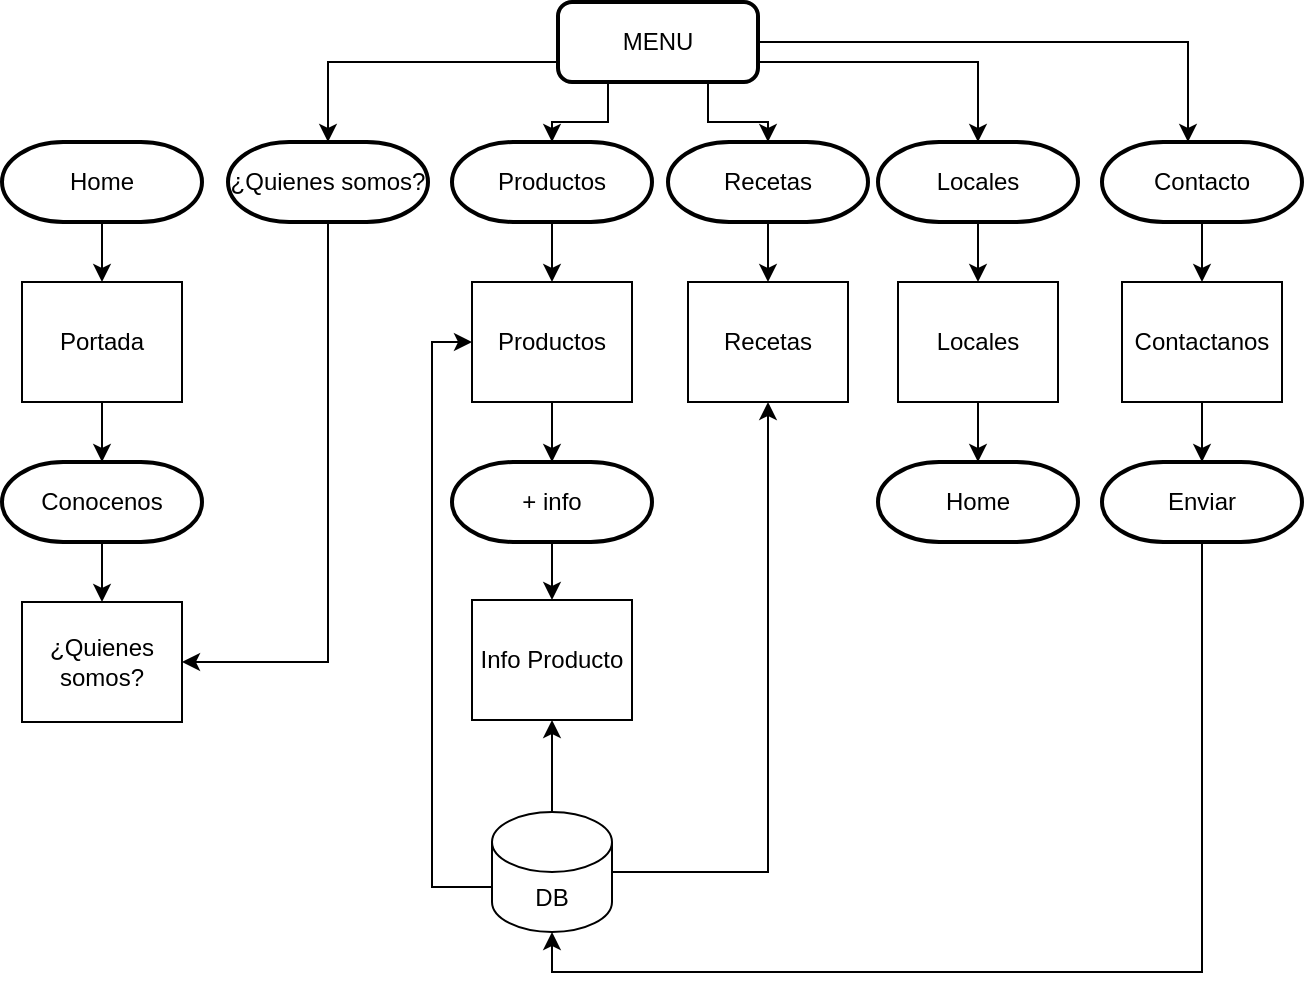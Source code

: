 <mxfile version="21.1.1" type="device">
  <diagram name="Vinculaciones" id="GEaRxirHumpqx2PbpA9e">
    <mxGraphModel dx="880" dy="427" grid="1" gridSize="10" guides="1" tooltips="1" connect="1" arrows="1" fold="1" page="1" pageScale="1" pageWidth="827" pageHeight="1169" math="0" shadow="0">
      <root>
        <mxCell id="0" />
        <mxCell id="1" parent="0" />
        <mxCell id="FT5fLiSWkkRm_XA5drMh-9" style="edgeStyle=orthogonalEdgeStyle;rounded=0;orthogonalLoop=1;jettySize=auto;html=1;exitX=0.25;exitY=1;exitDx=0;exitDy=0;entryX=0.5;entryY=0;entryDx=0;entryDy=0;entryPerimeter=0;" edge="1" parent="1" source="FT5fLiSWkkRm_XA5drMh-1" target="FT5fLiSWkkRm_XA5drMh-4">
          <mxGeometry relative="1" as="geometry" />
        </mxCell>
        <mxCell id="FT5fLiSWkkRm_XA5drMh-10" style="edgeStyle=orthogonalEdgeStyle;rounded=0;orthogonalLoop=1;jettySize=auto;html=1;exitX=1;exitY=0.5;exitDx=0;exitDy=0;entryX=0.43;entryY=0;entryDx=0;entryDy=0;entryPerimeter=0;" edge="1" parent="1" source="FT5fLiSWkkRm_XA5drMh-1" target="FT5fLiSWkkRm_XA5drMh-6">
          <mxGeometry relative="1" as="geometry" />
        </mxCell>
        <mxCell id="FT5fLiSWkkRm_XA5drMh-11" style="edgeStyle=orthogonalEdgeStyle;rounded=0;orthogonalLoop=1;jettySize=auto;html=1;exitX=1;exitY=0.75;exitDx=0;exitDy=0;entryX=0.5;entryY=0;entryDx=0;entryDy=0;entryPerimeter=0;" edge="1" parent="1" source="FT5fLiSWkkRm_XA5drMh-1" target="FT5fLiSWkkRm_XA5drMh-5">
          <mxGeometry relative="1" as="geometry" />
        </mxCell>
        <mxCell id="FT5fLiSWkkRm_XA5drMh-12" style="edgeStyle=orthogonalEdgeStyle;rounded=0;orthogonalLoop=1;jettySize=auto;html=1;exitX=0;exitY=0.75;exitDx=0;exitDy=0;entryX=0.5;entryY=0;entryDx=0;entryDy=0;entryPerimeter=0;" edge="1" parent="1" source="FT5fLiSWkkRm_XA5drMh-1" target="FT5fLiSWkkRm_XA5drMh-3">
          <mxGeometry relative="1" as="geometry" />
        </mxCell>
        <mxCell id="FT5fLiSWkkRm_XA5drMh-39" style="edgeStyle=orthogonalEdgeStyle;rounded=0;orthogonalLoop=1;jettySize=auto;html=1;exitX=0.75;exitY=1;exitDx=0;exitDy=0;entryX=0.5;entryY=0;entryDx=0;entryDy=0;entryPerimeter=0;" edge="1" parent="1" source="FT5fLiSWkkRm_XA5drMh-1" target="FT5fLiSWkkRm_XA5drMh-38">
          <mxGeometry relative="1" as="geometry" />
        </mxCell>
        <mxCell id="FT5fLiSWkkRm_XA5drMh-1" value="MENU" style="rounded=1;whiteSpace=wrap;html=1;absoluteArcSize=1;arcSize=14;strokeWidth=2;" vertex="1" parent="1">
          <mxGeometry x="375" y="40" width="100" height="40" as="geometry" />
        </mxCell>
        <mxCell id="FT5fLiSWkkRm_XA5drMh-16" value="" style="edgeStyle=orthogonalEdgeStyle;rounded=0;orthogonalLoop=1;jettySize=auto;html=1;" edge="1" parent="1" source="FT5fLiSWkkRm_XA5drMh-2" target="FT5fLiSWkkRm_XA5drMh-13">
          <mxGeometry relative="1" as="geometry" />
        </mxCell>
        <mxCell id="FT5fLiSWkkRm_XA5drMh-2" value="Home" style="strokeWidth=2;html=1;shape=mxgraph.flowchart.terminator;whiteSpace=wrap;" vertex="1" parent="1">
          <mxGeometry x="97" y="110" width="100" height="40" as="geometry" />
        </mxCell>
        <mxCell id="FT5fLiSWkkRm_XA5drMh-20" style="edgeStyle=orthogonalEdgeStyle;rounded=0;orthogonalLoop=1;jettySize=auto;html=1;entryX=1;entryY=0.5;entryDx=0;entryDy=0;exitX=0.5;exitY=1;exitDx=0;exitDy=0;exitPerimeter=0;" edge="1" parent="1" source="FT5fLiSWkkRm_XA5drMh-3" target="FT5fLiSWkkRm_XA5drMh-18">
          <mxGeometry relative="1" as="geometry" />
        </mxCell>
        <mxCell id="FT5fLiSWkkRm_XA5drMh-3" value="¿Quienes somos?" style="strokeWidth=2;html=1;shape=mxgraph.flowchart.terminator;whiteSpace=wrap;" vertex="1" parent="1">
          <mxGeometry x="210" y="110" width="100" height="40" as="geometry" />
        </mxCell>
        <mxCell id="FT5fLiSWkkRm_XA5drMh-22" value="" style="edgeStyle=orthogonalEdgeStyle;rounded=0;orthogonalLoop=1;jettySize=auto;html=1;" edge="1" parent="1" source="FT5fLiSWkkRm_XA5drMh-4" target="FT5fLiSWkkRm_XA5drMh-21">
          <mxGeometry relative="1" as="geometry" />
        </mxCell>
        <mxCell id="FT5fLiSWkkRm_XA5drMh-4" value="Productos" style="strokeWidth=2;html=1;shape=mxgraph.flowchart.terminator;whiteSpace=wrap;" vertex="1" parent="1">
          <mxGeometry x="322" y="110" width="100" height="40" as="geometry" />
        </mxCell>
        <mxCell id="FT5fLiSWkkRm_XA5drMh-27" value="" style="edgeStyle=orthogonalEdgeStyle;rounded=0;orthogonalLoop=1;jettySize=auto;html=1;" edge="1" parent="1" source="FT5fLiSWkkRm_XA5drMh-5" target="FT5fLiSWkkRm_XA5drMh-24">
          <mxGeometry relative="1" as="geometry" />
        </mxCell>
        <mxCell id="FT5fLiSWkkRm_XA5drMh-5" value="Locales" style="strokeWidth=2;html=1;shape=mxgraph.flowchart.terminator;whiteSpace=wrap;" vertex="1" parent="1">
          <mxGeometry x="535" y="110" width="100" height="40" as="geometry" />
        </mxCell>
        <mxCell id="FT5fLiSWkkRm_XA5drMh-26" value="" style="edgeStyle=orthogonalEdgeStyle;rounded=0;orthogonalLoop=1;jettySize=auto;html=1;" edge="1" parent="1" source="FT5fLiSWkkRm_XA5drMh-6" target="FT5fLiSWkkRm_XA5drMh-25">
          <mxGeometry relative="1" as="geometry" />
        </mxCell>
        <mxCell id="FT5fLiSWkkRm_XA5drMh-6" value="Contacto" style="strokeWidth=2;html=1;shape=mxgraph.flowchart.terminator;whiteSpace=wrap;" vertex="1" parent="1">
          <mxGeometry x="647" y="110" width="100" height="40" as="geometry" />
        </mxCell>
        <mxCell id="FT5fLiSWkkRm_XA5drMh-17" value="" style="edgeStyle=orthogonalEdgeStyle;rounded=0;orthogonalLoop=1;jettySize=auto;html=1;" edge="1" parent="1" source="FT5fLiSWkkRm_XA5drMh-13" target="FT5fLiSWkkRm_XA5drMh-14">
          <mxGeometry relative="1" as="geometry" />
        </mxCell>
        <mxCell id="FT5fLiSWkkRm_XA5drMh-13" value="Portada" style="rounded=0;whiteSpace=wrap;html=1;" vertex="1" parent="1">
          <mxGeometry x="107" y="180" width="80" height="60" as="geometry" />
        </mxCell>
        <mxCell id="FT5fLiSWkkRm_XA5drMh-19" value="" style="edgeStyle=orthogonalEdgeStyle;rounded=0;orthogonalLoop=1;jettySize=auto;html=1;" edge="1" parent="1" source="FT5fLiSWkkRm_XA5drMh-14" target="FT5fLiSWkkRm_XA5drMh-18">
          <mxGeometry relative="1" as="geometry" />
        </mxCell>
        <mxCell id="FT5fLiSWkkRm_XA5drMh-14" value="Conocenos" style="strokeWidth=2;html=1;shape=mxgraph.flowchart.terminator;whiteSpace=wrap;" vertex="1" parent="1">
          <mxGeometry x="97" y="270" width="100" height="40" as="geometry" />
        </mxCell>
        <mxCell id="FT5fLiSWkkRm_XA5drMh-18" value="¿Quienes somos?" style="rounded=0;whiteSpace=wrap;html=1;" vertex="1" parent="1">
          <mxGeometry x="107" y="340" width="80" height="60" as="geometry" />
        </mxCell>
        <mxCell id="FT5fLiSWkkRm_XA5drMh-29" value="" style="edgeStyle=orthogonalEdgeStyle;rounded=0;orthogonalLoop=1;jettySize=auto;html=1;" edge="1" parent="1" source="FT5fLiSWkkRm_XA5drMh-21" target="FT5fLiSWkkRm_XA5drMh-28">
          <mxGeometry relative="1" as="geometry" />
        </mxCell>
        <mxCell id="FT5fLiSWkkRm_XA5drMh-21" value="Productos" style="rounded=0;whiteSpace=wrap;html=1;" vertex="1" parent="1">
          <mxGeometry x="332" y="180" width="80" height="60" as="geometry" />
        </mxCell>
        <mxCell id="FT5fLiSWkkRm_XA5drMh-33" style="edgeStyle=orthogonalEdgeStyle;rounded=0;orthogonalLoop=1;jettySize=auto;html=1;exitX=0;exitY=0;exitDx=0;exitDy=37.5;exitPerimeter=0;entryX=0;entryY=0.5;entryDx=0;entryDy=0;" edge="1" parent="1" source="FT5fLiSWkkRm_XA5drMh-23" target="FT5fLiSWkkRm_XA5drMh-21">
          <mxGeometry relative="1" as="geometry" />
        </mxCell>
        <mxCell id="FT5fLiSWkkRm_XA5drMh-35" value="" style="edgeStyle=orthogonalEdgeStyle;rounded=0;orthogonalLoop=1;jettySize=auto;html=1;" edge="1" parent="1" source="FT5fLiSWkkRm_XA5drMh-23" target="FT5fLiSWkkRm_XA5drMh-30">
          <mxGeometry relative="1" as="geometry" />
        </mxCell>
        <mxCell id="FT5fLiSWkkRm_XA5drMh-42" style="edgeStyle=orthogonalEdgeStyle;rounded=0;orthogonalLoop=1;jettySize=auto;html=1;exitX=1;exitY=0.5;exitDx=0;exitDy=0;exitPerimeter=0;entryX=0.5;entryY=1;entryDx=0;entryDy=0;" edge="1" parent="1" source="FT5fLiSWkkRm_XA5drMh-23" target="FT5fLiSWkkRm_XA5drMh-40">
          <mxGeometry relative="1" as="geometry" />
        </mxCell>
        <mxCell id="FT5fLiSWkkRm_XA5drMh-23" value="DB" style="shape=cylinder3;whiteSpace=wrap;html=1;boundedLbl=1;backgroundOutline=1;size=15;" vertex="1" parent="1">
          <mxGeometry x="342" y="445" width="60" height="60" as="geometry" />
        </mxCell>
        <mxCell id="FT5fLiSWkkRm_XA5drMh-44" value="" style="edgeStyle=orthogonalEdgeStyle;rounded=0;orthogonalLoop=1;jettySize=auto;html=1;" edge="1" parent="1" source="FT5fLiSWkkRm_XA5drMh-24" target="FT5fLiSWkkRm_XA5drMh-43">
          <mxGeometry relative="1" as="geometry" />
        </mxCell>
        <mxCell id="FT5fLiSWkkRm_XA5drMh-24" value="Locales" style="rounded=0;whiteSpace=wrap;html=1;" vertex="1" parent="1">
          <mxGeometry x="545" y="180" width="80" height="60" as="geometry" />
        </mxCell>
        <mxCell id="FT5fLiSWkkRm_XA5drMh-32" style="edgeStyle=orthogonalEdgeStyle;rounded=0;orthogonalLoop=1;jettySize=auto;html=1;exitX=0.5;exitY=1;exitDx=0;exitDy=0;exitPerimeter=0;entryX=0.5;entryY=1;entryDx=0;entryDy=0;entryPerimeter=0;" edge="1" parent="1" source="FT5fLiSWkkRm_XA5drMh-36" target="FT5fLiSWkkRm_XA5drMh-23">
          <mxGeometry relative="1" as="geometry">
            <mxPoint x="430" y="483" as="targetPoint" />
          </mxGeometry>
        </mxCell>
        <mxCell id="FT5fLiSWkkRm_XA5drMh-37" value="" style="edgeStyle=orthogonalEdgeStyle;rounded=0;orthogonalLoop=1;jettySize=auto;html=1;" edge="1" parent="1" source="FT5fLiSWkkRm_XA5drMh-25" target="FT5fLiSWkkRm_XA5drMh-36">
          <mxGeometry relative="1" as="geometry" />
        </mxCell>
        <mxCell id="FT5fLiSWkkRm_XA5drMh-25" value="Contactanos" style="rounded=0;whiteSpace=wrap;html=1;" vertex="1" parent="1">
          <mxGeometry x="657" y="180" width="80" height="60" as="geometry" />
        </mxCell>
        <mxCell id="FT5fLiSWkkRm_XA5drMh-34" style="edgeStyle=orthogonalEdgeStyle;rounded=0;orthogonalLoop=1;jettySize=auto;html=1;exitX=0.5;exitY=1;exitDx=0;exitDy=0;exitPerimeter=0;entryX=0.5;entryY=0;entryDx=0;entryDy=0;" edge="1" parent="1" source="FT5fLiSWkkRm_XA5drMh-28" target="FT5fLiSWkkRm_XA5drMh-30">
          <mxGeometry relative="1" as="geometry" />
        </mxCell>
        <mxCell id="FT5fLiSWkkRm_XA5drMh-28" value="+ info" style="strokeWidth=2;html=1;shape=mxgraph.flowchart.terminator;whiteSpace=wrap;" vertex="1" parent="1">
          <mxGeometry x="322" y="270" width="100" height="40" as="geometry" />
        </mxCell>
        <mxCell id="FT5fLiSWkkRm_XA5drMh-30" value="Info Producto" style="rounded=0;whiteSpace=wrap;html=1;" vertex="1" parent="1">
          <mxGeometry x="332" y="339" width="80" height="60" as="geometry" />
        </mxCell>
        <mxCell id="FT5fLiSWkkRm_XA5drMh-36" value="Enviar" style="strokeWidth=2;html=1;shape=mxgraph.flowchart.terminator;whiteSpace=wrap;" vertex="1" parent="1">
          <mxGeometry x="647" y="270" width="100" height="40" as="geometry" />
        </mxCell>
        <mxCell id="FT5fLiSWkkRm_XA5drMh-41" value="" style="edgeStyle=orthogonalEdgeStyle;rounded=0;orthogonalLoop=1;jettySize=auto;html=1;" edge="1" parent="1" source="FT5fLiSWkkRm_XA5drMh-38" target="FT5fLiSWkkRm_XA5drMh-40">
          <mxGeometry relative="1" as="geometry" />
        </mxCell>
        <mxCell id="FT5fLiSWkkRm_XA5drMh-38" value="Recetas" style="strokeWidth=2;html=1;shape=mxgraph.flowchart.terminator;whiteSpace=wrap;" vertex="1" parent="1">
          <mxGeometry x="430" y="110" width="100" height="40" as="geometry" />
        </mxCell>
        <mxCell id="FT5fLiSWkkRm_XA5drMh-40" value="Recetas" style="rounded=0;whiteSpace=wrap;html=1;" vertex="1" parent="1">
          <mxGeometry x="440" y="180" width="80" height="60" as="geometry" />
        </mxCell>
        <mxCell id="FT5fLiSWkkRm_XA5drMh-43" value="Home" style="strokeWidth=2;html=1;shape=mxgraph.flowchart.terminator;whiteSpace=wrap;" vertex="1" parent="1">
          <mxGeometry x="535" y="270" width="100" height="40" as="geometry" />
        </mxCell>
      </root>
    </mxGraphModel>
  </diagram>
</mxfile>
